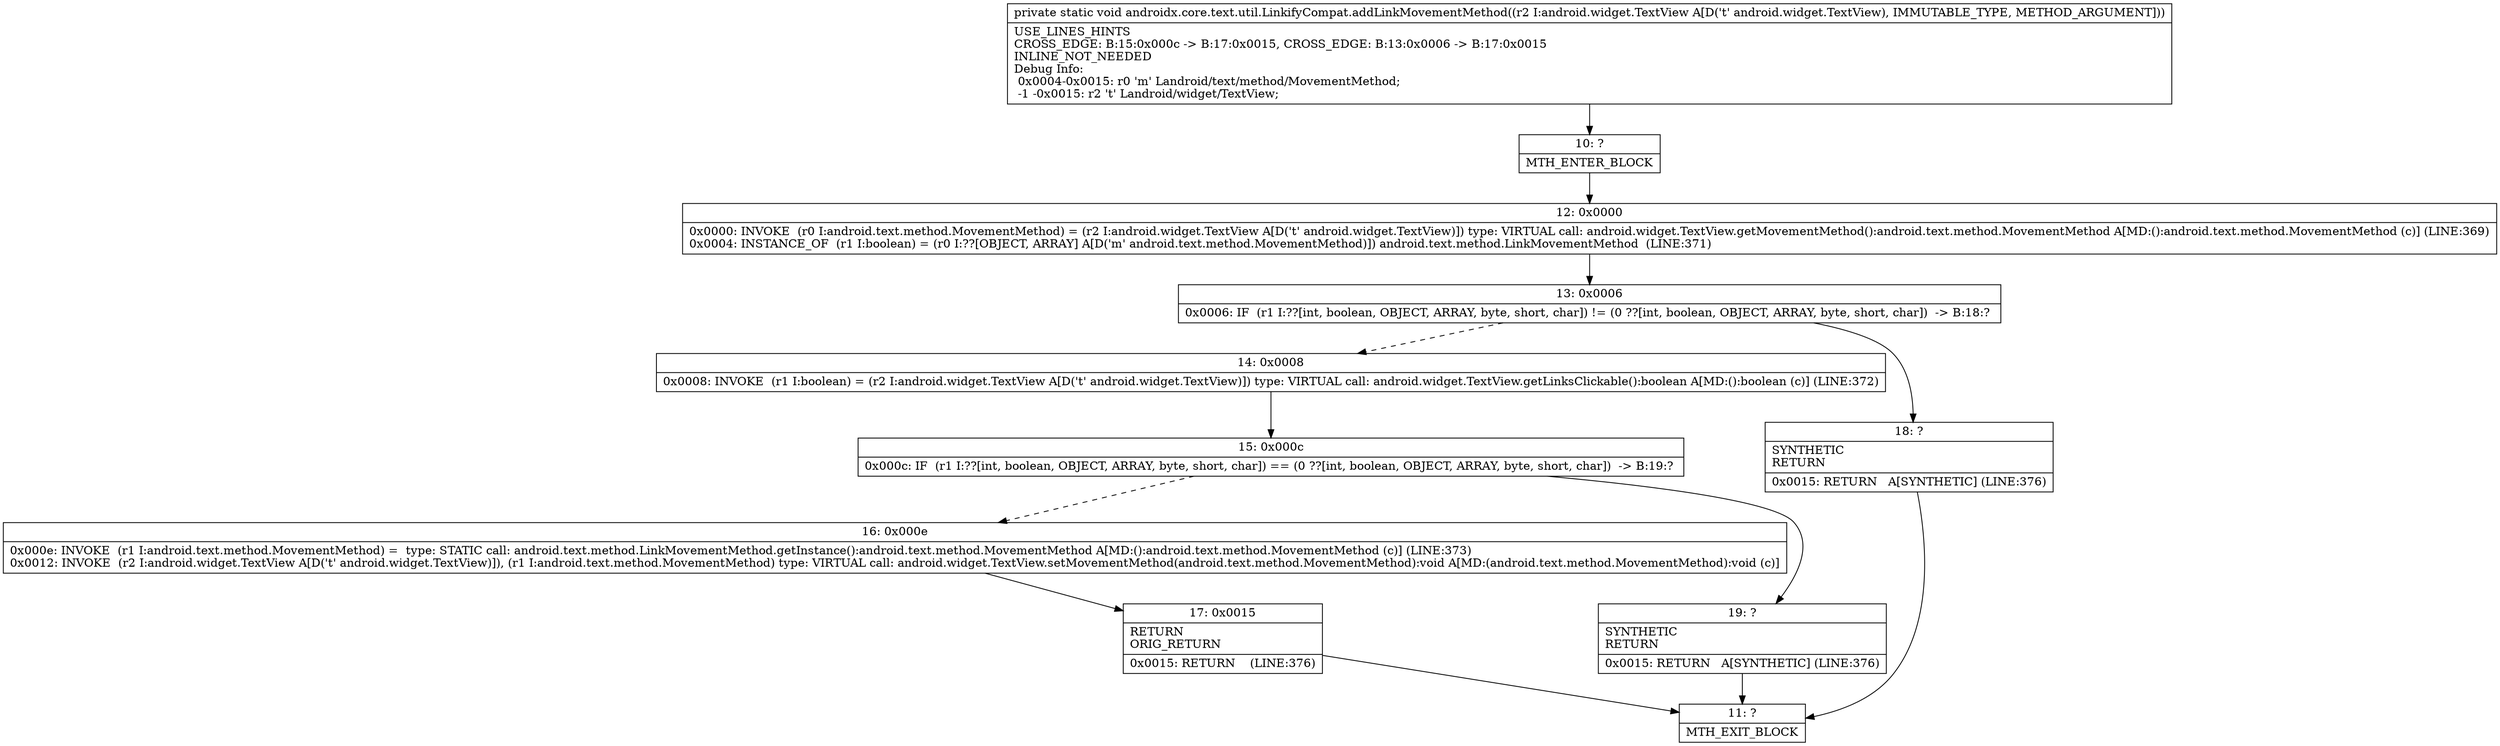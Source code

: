 digraph "CFG forandroidx.core.text.util.LinkifyCompat.addLinkMovementMethod(Landroid\/widget\/TextView;)V" {
Node_10 [shape=record,label="{10\:\ ?|MTH_ENTER_BLOCK\l}"];
Node_12 [shape=record,label="{12\:\ 0x0000|0x0000: INVOKE  (r0 I:android.text.method.MovementMethod) = (r2 I:android.widget.TextView A[D('t' android.widget.TextView)]) type: VIRTUAL call: android.widget.TextView.getMovementMethod():android.text.method.MovementMethod A[MD:():android.text.method.MovementMethod (c)] (LINE:369)\l0x0004: INSTANCE_OF  (r1 I:boolean) = (r0 I:??[OBJECT, ARRAY] A[D('m' android.text.method.MovementMethod)]) android.text.method.LinkMovementMethod  (LINE:371)\l}"];
Node_13 [shape=record,label="{13\:\ 0x0006|0x0006: IF  (r1 I:??[int, boolean, OBJECT, ARRAY, byte, short, char]) != (0 ??[int, boolean, OBJECT, ARRAY, byte, short, char])  \-\> B:18:? \l}"];
Node_14 [shape=record,label="{14\:\ 0x0008|0x0008: INVOKE  (r1 I:boolean) = (r2 I:android.widget.TextView A[D('t' android.widget.TextView)]) type: VIRTUAL call: android.widget.TextView.getLinksClickable():boolean A[MD:():boolean (c)] (LINE:372)\l}"];
Node_15 [shape=record,label="{15\:\ 0x000c|0x000c: IF  (r1 I:??[int, boolean, OBJECT, ARRAY, byte, short, char]) == (0 ??[int, boolean, OBJECT, ARRAY, byte, short, char])  \-\> B:19:? \l}"];
Node_16 [shape=record,label="{16\:\ 0x000e|0x000e: INVOKE  (r1 I:android.text.method.MovementMethod) =  type: STATIC call: android.text.method.LinkMovementMethod.getInstance():android.text.method.MovementMethod A[MD:():android.text.method.MovementMethod (c)] (LINE:373)\l0x0012: INVOKE  (r2 I:android.widget.TextView A[D('t' android.widget.TextView)]), (r1 I:android.text.method.MovementMethod) type: VIRTUAL call: android.widget.TextView.setMovementMethod(android.text.method.MovementMethod):void A[MD:(android.text.method.MovementMethod):void (c)]\l}"];
Node_17 [shape=record,label="{17\:\ 0x0015|RETURN\lORIG_RETURN\l|0x0015: RETURN    (LINE:376)\l}"];
Node_11 [shape=record,label="{11\:\ ?|MTH_EXIT_BLOCK\l}"];
Node_19 [shape=record,label="{19\:\ ?|SYNTHETIC\lRETURN\l|0x0015: RETURN   A[SYNTHETIC] (LINE:376)\l}"];
Node_18 [shape=record,label="{18\:\ ?|SYNTHETIC\lRETURN\l|0x0015: RETURN   A[SYNTHETIC] (LINE:376)\l}"];
MethodNode[shape=record,label="{private static void androidx.core.text.util.LinkifyCompat.addLinkMovementMethod((r2 I:android.widget.TextView A[D('t' android.widget.TextView), IMMUTABLE_TYPE, METHOD_ARGUMENT]))  | USE_LINES_HINTS\lCROSS_EDGE: B:15:0x000c \-\> B:17:0x0015, CROSS_EDGE: B:13:0x0006 \-\> B:17:0x0015\lINLINE_NOT_NEEDED\lDebug Info:\l  0x0004\-0x0015: r0 'm' Landroid\/text\/method\/MovementMethod;\l  \-1 \-0x0015: r2 't' Landroid\/widget\/TextView;\l}"];
MethodNode -> Node_10;Node_10 -> Node_12;
Node_12 -> Node_13;
Node_13 -> Node_14[style=dashed];
Node_13 -> Node_18;
Node_14 -> Node_15;
Node_15 -> Node_16[style=dashed];
Node_15 -> Node_19;
Node_16 -> Node_17;
Node_17 -> Node_11;
Node_19 -> Node_11;
Node_18 -> Node_11;
}

